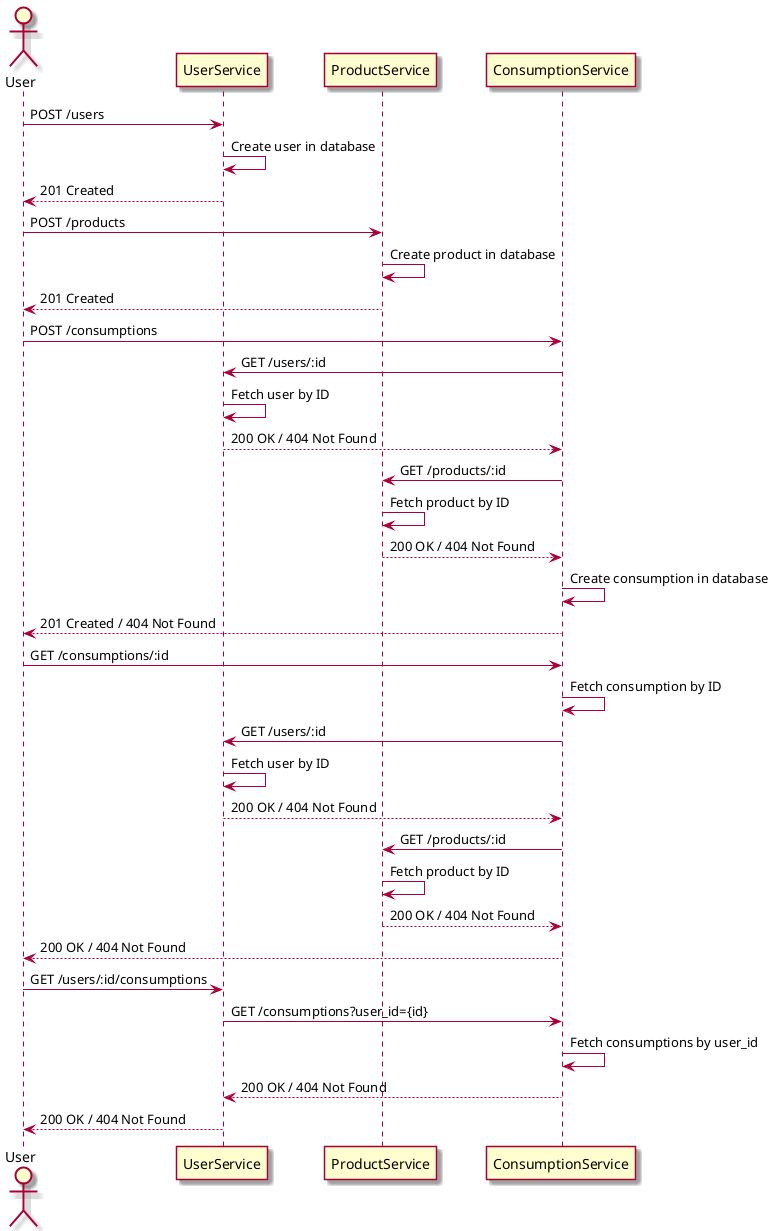 @startuml
skin rose
actor User

participant "UserService" as US
participant "ProductService" as PS
participant "ConsumptionService" as CS

' Step 1: User creates an account
User -> US: POST /users
US -> US: Create user in database
US --> User: 201 Created

' Step 2: User adds a new product
User -> PS: POST /products
PS -> PS: Create product in database
PS --> User: 201 Created

' Step 3: User adds a new consumption
User -> CS: POST /consumptions
CS -> US: GET /users/:id
US -> US: Fetch user by ID
US --> CS: 200 OK / 404 Not Found
CS -> PS: GET /products/:id
PS -> PS: Fetch product by ID
PS --> CS: 200 OK / 404 Not Found
CS -> CS: Create consumption in database
CS --> User: 201 Created / 404 Not Found

' Step 4: User views consumption details by ID
User -> CS: GET /consumptions/:id
CS -> CS: Fetch consumption by ID
CS -> US: GET /users/:id
US -> US: Fetch user by ID
US --> CS: 200 OK / 404 Not Found
CS -> PS: GET /products/:id
PS -> PS: Fetch product by ID
PS --> CS: 200 OK / 404 Not Found
CS --> User: 200 OK / 404 Not Found

' Step 5: User views consumption list by user_id
User -> US: GET /users/:id/consumptions
US -> CS: GET /consumptions?user_id={id}
CS -> CS: Fetch consumptions by user_id
CS --> US: 200 OK / 404 Not Found
US --> User: 200 OK / 404 Not Found
@enduml